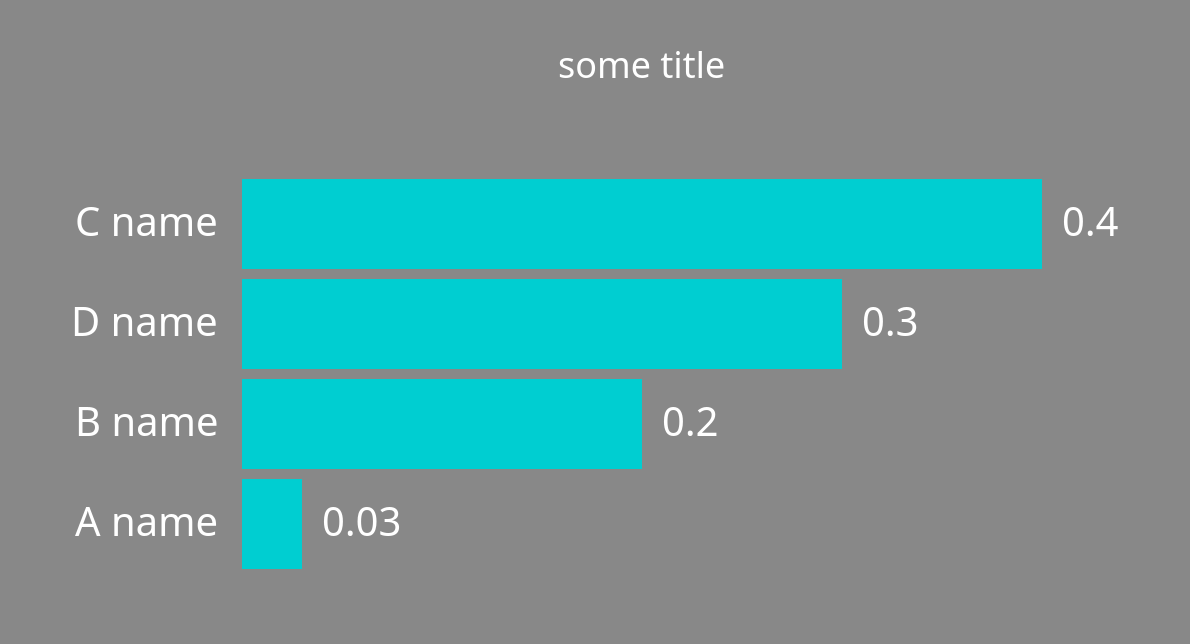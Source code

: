 {
  "$schema": "https://vega.github.io/schema/vega-lite/v3.json",
  "data": {
    "values": [
      { "name": "A name", "value": 0.03 },
      { "name": "C name", "value": 0.4 },
      { "name": "B name", "value": 0.2 },
      { "name": "D name", "value": 0.3 }
    ]
  },
  "vconcat": [
    {
      "title": {
        "text": "some title",
        "fontSize": 18,
        "limit": 540
      },
      "width": 400,
      "layer": [{ "mark": "text" }]
    },
    {
      "width": 400,
      "encoding": {
        "y": {
          "field": "name",
          "type": "ordinal",
          "axis": { "offset": 10 },
          "sort": {"encoding": "x", "order":"descending"}
        },
        "x": {
          "field": "value",
          "type": "quantitative",
          "axis": { "labels": false }
        },
        "color": {
          "legend": null,
          "field": "value",
          "type": "nominal",
          "scale": { "range": ["DarkTurquoise"] }
        }
      },
      "layer": [
        { "mark": "bar", "height": 200 },
        {
          "mark": {
            "type": "text",
            "fontSize": 20,
            "align": "left",
            "baseline": "middle",
            "dx": 10
          },
          "encoding": {
            "text": {
              "field": "value",
              "type": "quantitative"
            },
            "color": {
              "value": "white"
            }
          }
        }
      ]
    }
  ],
  "config": {
    "title": { "color": "#fff", "fontSize": 14, "fontWeight": "lighter" },
    "background": "#888",
    "style": {
      "guide-label": { "fill": "#fff" },
      "guide-title": { "fill": "#fff" }
    },
    "axis": {
      "grid": false,
      "ticks": false,
      "title": null,
      "domain": false,
      "labelFontSize": 20
    },
    "mark": {
      "tooltip": null
    },
    "view": { "stroke": null },
    "padding": { "left": 35, "top": 25, "right": 35, "bottom": 35 }
  }
}